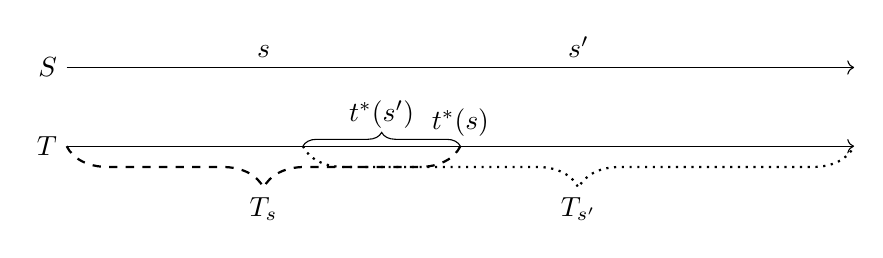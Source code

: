 \begin{tikzpicture}
  \draw[->] (0,1)node[left]{$S$}--(10,1);
  \draw[->] (0,0)node[left]{$T$} -- (10,0);	
  % nodes
  \node[above](t1) at (2.5,1){$s$};
  \node[above](t2) at (6.5,1){$s'$};
  \node[above](t3) at (5,0){$t^*(s)$};
  %braces
  \draw [decoration={brace,amplitude=15pt,mirror},decorate,dashed, thick] (0,0) -- node [ pos=0.5,yshift=-0.8cm] {$T_s$}(5,0);
  \draw [decoration={brace,amplitude=15pt,mirror},decorate,dotted,thick] (3,0) -- node [ pos=0.5,yshift=-0.8cm] {$T_{s'}$}(10,0);
   \draw [decoration={brace,amplitude=5pt},decorate] (3,0) -- node [ pos=0.5,above,yshift=0.1cm] {$t^*(s')$}(5,0);
\end{tikzpicture}
